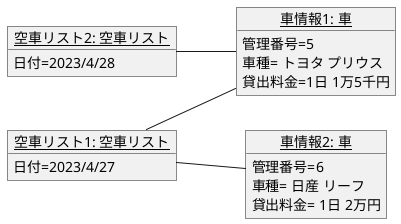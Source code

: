 @startuml オブジェクト図
left to right direction
object "<u>空車リスト2: 空車リスト</u>" as k2 {
日付=2023/4/28
}
object "<u>空車リスト1: 空車リスト</u>" as k1 {
日付=2023/4/27
}
object "<u>車情報1: 車</u>" as car1 {
管理番号=5
車種= トヨタ プリウス
貸出料金=1日 1万5千円
}
object "<u>車情報2: 車</u>" as car2 {
管理番号=6
車種= 日産 リーフ
貸出料金= 1日 2万円
}
k1 -- car1
k1 -- car2
k2 -- car1
@enduml
